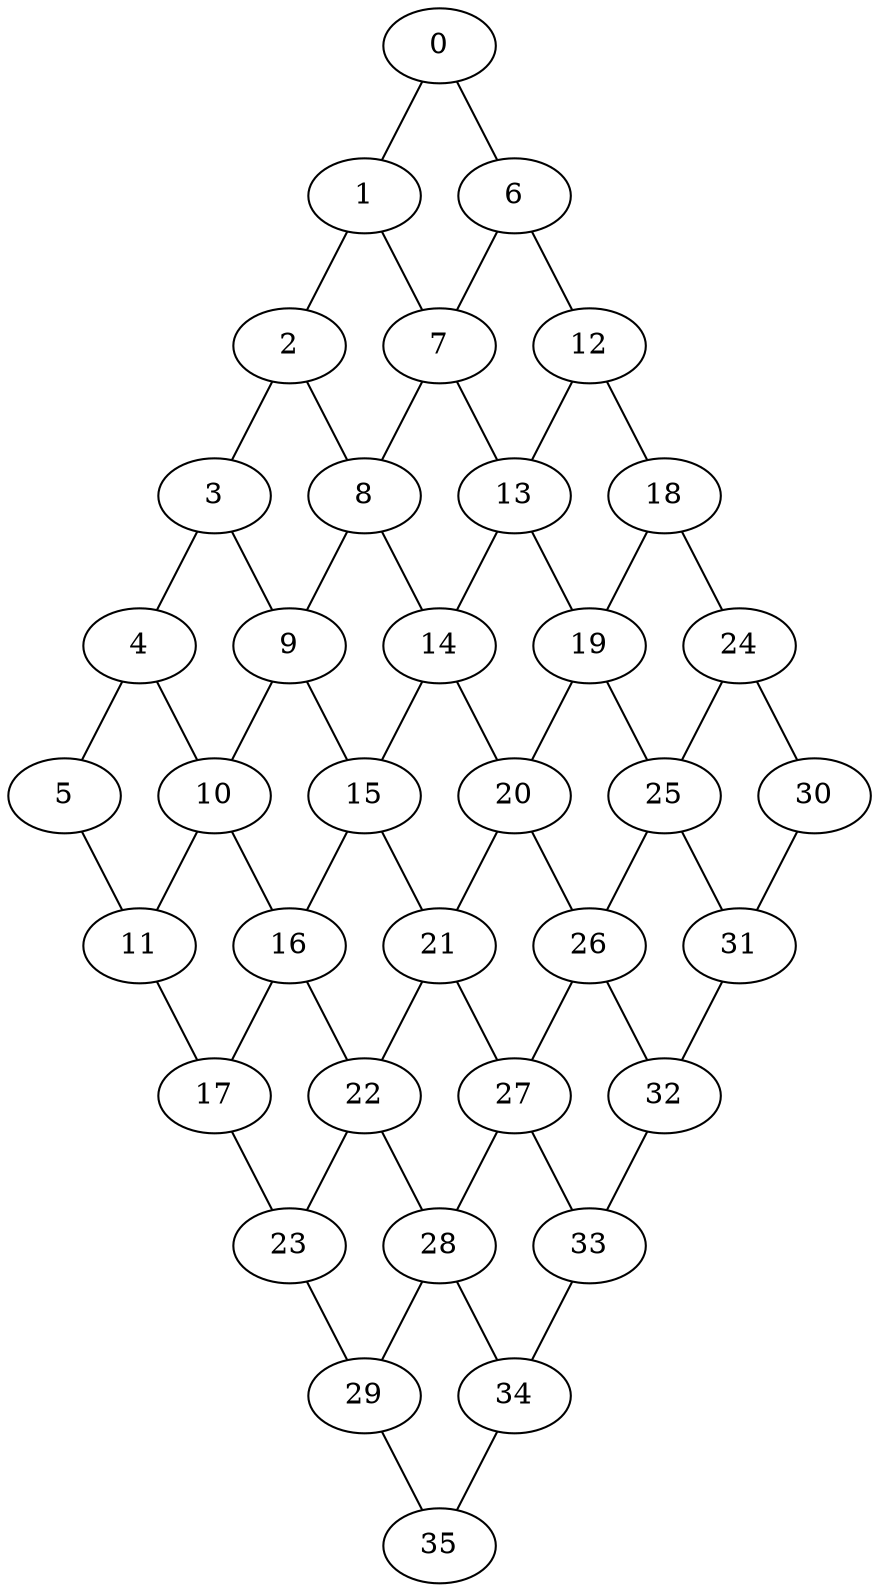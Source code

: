 graph mesh_6_6 
{
    edge[weight=10000]
    node[pipeline_stage_delay=1]
    
    // Standard Mesh Network (short links)
    0--1--2--3--4--5
    6--7--8--9--10--11
    12--13--14--15--16--17
    18--19--20--21--22--23
    24--25--26--27--28--29
    30--31--32--33--34--35

    0--6--12--18--24--30
    1--7--13--19--25--31
    2--8--14--20--26--32
    3--9--15--21--27--33
    4--10--16--22--28--34
    5--11--17--23--29--35
}